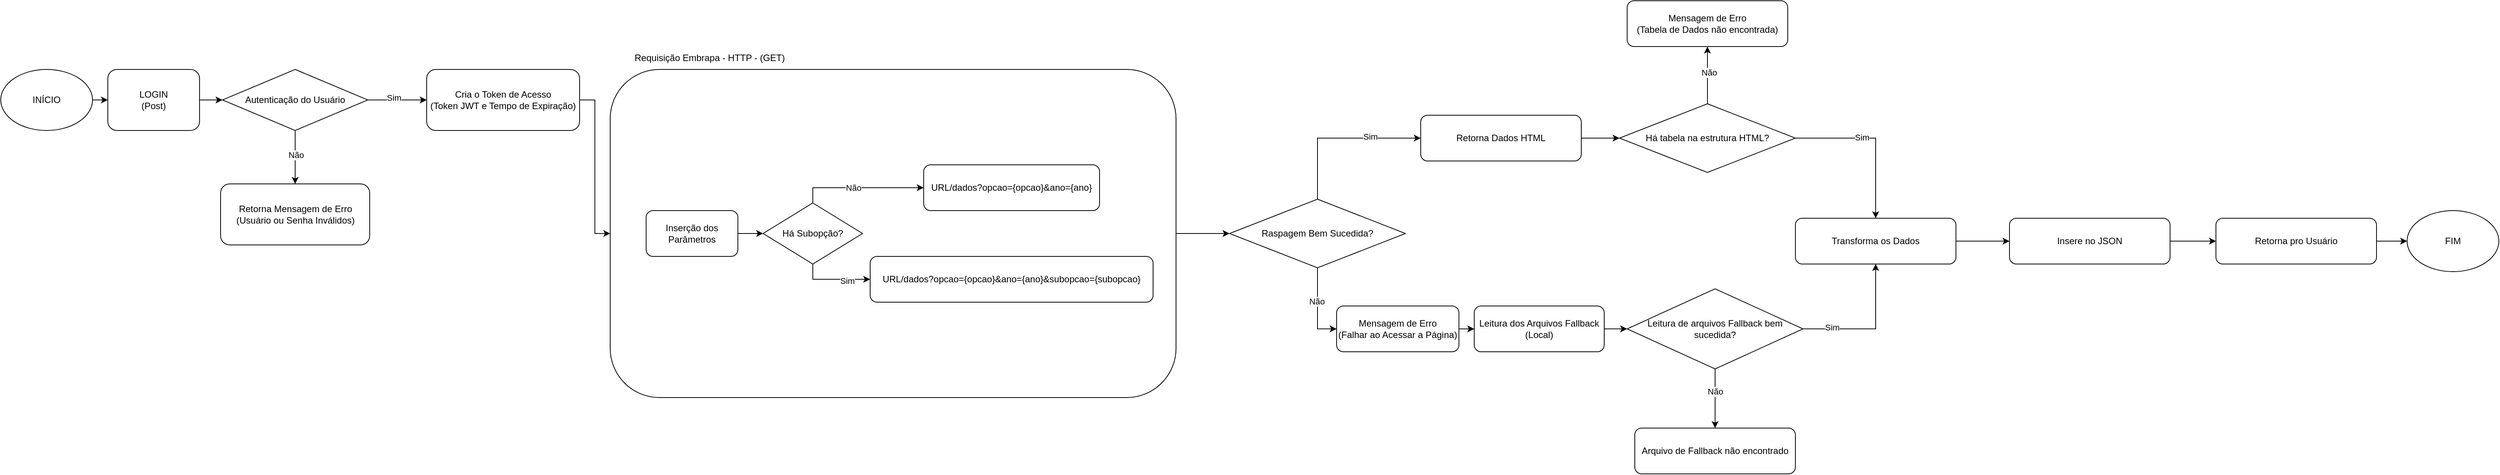 <mxfile version="27.1.1">
  <diagram name="Página-1" id="9zbxOAuhmd2wql3l8lfA">
    <mxGraphModel dx="2212" dy="766" grid="1" gridSize="10" guides="1" tooltips="1" connect="1" arrows="1" fold="1" page="1" pageScale="1" pageWidth="827" pageHeight="1169" math="0" shadow="0">
      <root>
        <mxCell id="dlvSAR8KkkH9ANsiG0du-0" />
        <mxCell id="dlvSAR8KkkH9ANsiG0du-1" parent="dlvSAR8KkkH9ANsiG0du-0" />
        <mxCell id="y_u7Q8Bb0ukC5XDt_NI_-30" style="edgeStyle=orthogonalEdgeStyle;rounded=0;orthogonalLoop=1;jettySize=auto;html=1;exitX=1;exitY=0.5;exitDx=0;exitDy=0;entryX=0;entryY=0.5;entryDx=0;entryDy=0;" parent="dlvSAR8KkkH9ANsiG0du-1" source="y_u7Q8Bb0ukC5XDt_NI_-0" target="y_u7Q8Bb0ukC5XDt_NI_-1" edge="1">
          <mxGeometry relative="1" as="geometry" />
        </mxCell>
        <mxCell id="y_u7Q8Bb0ukC5XDt_NI_-0" value="INÍCIO" style="ellipse;whiteSpace=wrap;html=1;" parent="dlvSAR8KkkH9ANsiG0du-1" vertex="1">
          <mxGeometry x="-90" y="100" width="120" height="80" as="geometry" />
        </mxCell>
        <mxCell id="y_u7Q8Bb0ukC5XDt_NI_-31" style="edgeStyle=orthogonalEdgeStyle;rounded=0;orthogonalLoop=1;jettySize=auto;html=1;exitX=1;exitY=0.5;exitDx=0;exitDy=0;" parent="dlvSAR8KkkH9ANsiG0du-1" source="y_u7Q8Bb0ukC5XDt_NI_-1" target="y_u7Q8Bb0ukC5XDt_NI_-3" edge="1">
          <mxGeometry relative="1" as="geometry" />
        </mxCell>
        <mxCell id="y_u7Q8Bb0ukC5XDt_NI_-1" value="LOGIN&lt;div&gt;(Post)&lt;/div&gt;" style="rounded=1;whiteSpace=wrap;html=1;" parent="dlvSAR8KkkH9ANsiG0du-1" vertex="1">
          <mxGeometry x="50" y="100" width="120" height="80" as="geometry" />
        </mxCell>
        <mxCell id="y_u7Q8Bb0ukC5XDt_NI_-32" style="edgeStyle=orthogonalEdgeStyle;rounded=0;orthogonalLoop=1;jettySize=auto;html=1;exitX=0.5;exitY=1;exitDx=0;exitDy=0;" parent="dlvSAR8KkkH9ANsiG0du-1" source="y_u7Q8Bb0ukC5XDt_NI_-3" target="y_u7Q8Bb0ukC5XDt_NI_-5" edge="1">
          <mxGeometry relative="1" as="geometry" />
        </mxCell>
        <mxCell id="y_u7Q8Bb0ukC5XDt_NI_-61" value="Não" style="edgeLabel;html=1;align=center;verticalAlign=middle;resizable=0;points=[];" parent="y_u7Q8Bb0ukC5XDt_NI_-32" vertex="1" connectable="0">
          <mxGeometry x="-0.091" y="1" relative="1" as="geometry">
            <mxPoint as="offset" />
          </mxGeometry>
        </mxCell>
        <mxCell id="y_u7Q8Bb0ukC5XDt_NI_-33" style="edgeStyle=orthogonalEdgeStyle;rounded=0;orthogonalLoop=1;jettySize=auto;html=1;exitX=1;exitY=0.5;exitDx=0;exitDy=0;" parent="dlvSAR8KkkH9ANsiG0du-1" source="y_u7Q8Bb0ukC5XDt_NI_-3" target="y_u7Q8Bb0ukC5XDt_NI_-4" edge="1">
          <mxGeometry relative="1" as="geometry" />
        </mxCell>
        <mxCell id="y_u7Q8Bb0ukC5XDt_NI_-62" value="Sim" style="edgeLabel;html=1;align=center;verticalAlign=middle;resizable=0;points=[];" parent="y_u7Q8Bb0ukC5XDt_NI_-33" vertex="1" connectable="0">
          <mxGeometry x="-0.112" y="3" relative="1" as="geometry">
            <mxPoint as="offset" />
          </mxGeometry>
        </mxCell>
        <mxCell id="y_u7Q8Bb0ukC5XDt_NI_-3" value="Autenticação do Usuário" style="rhombus;whiteSpace=wrap;html=1;" parent="dlvSAR8KkkH9ANsiG0du-1" vertex="1">
          <mxGeometry x="200" y="100" width="190" height="80" as="geometry" />
        </mxCell>
        <mxCell id="y_u7Q8Bb0ukC5XDt_NI_-34" style="edgeStyle=orthogonalEdgeStyle;rounded=0;orthogonalLoop=1;jettySize=auto;html=1;exitX=1;exitY=0.5;exitDx=0;exitDy=0;entryX=0;entryY=0.5;entryDx=0;entryDy=0;" parent="dlvSAR8KkkH9ANsiG0du-1" source="y_u7Q8Bb0ukC5XDt_NI_-4" target="y_u7Q8Bb0ukC5XDt_NI_-6" edge="1">
          <mxGeometry relative="1" as="geometry" />
        </mxCell>
        <mxCell id="y_u7Q8Bb0ukC5XDt_NI_-4" value="Cria o Token de Acesso&lt;div&gt;(Token JWT e Tempo de Expiração)&lt;/div&gt;" style="rounded=1;whiteSpace=wrap;html=1;" parent="dlvSAR8KkkH9ANsiG0du-1" vertex="1">
          <mxGeometry x="467" y="100" width="200" height="80" as="geometry" />
        </mxCell>
        <mxCell id="y_u7Q8Bb0ukC5XDt_NI_-5" value="Retorna Mensagem de Erro&lt;div&gt;(Usuário ou Senha Inválidos)&lt;/div&gt;" style="rounded=1;whiteSpace=wrap;html=1;" parent="dlvSAR8KkkH9ANsiG0du-1" vertex="1">
          <mxGeometry x="197.5" y="250" width="195" height="80" as="geometry" />
        </mxCell>
        <mxCell id="y_u7Q8Bb0ukC5XDt_NI_-37" style="edgeStyle=orthogonalEdgeStyle;rounded=0;orthogonalLoop=1;jettySize=auto;html=1;exitX=1;exitY=0.5;exitDx=0;exitDy=0;entryX=0;entryY=0.5;entryDx=0;entryDy=0;" parent="dlvSAR8KkkH9ANsiG0du-1" source="y_u7Q8Bb0ukC5XDt_NI_-6" target="y_u7Q8Bb0ukC5XDt_NI_-14" edge="1">
          <mxGeometry relative="1" as="geometry" />
        </mxCell>
        <mxCell id="y_u7Q8Bb0ukC5XDt_NI_-55" style="edgeStyle=orthogonalEdgeStyle;rounded=0;orthogonalLoop=1;jettySize=auto;html=1;exitX=0;exitY=0.5;exitDx=0;exitDy=0;entryX=0;entryY=0.5;entryDx=0;entryDy=0;" parent="dlvSAR8KkkH9ANsiG0du-1" source="y_u7Q8Bb0ukC5XDt_NI_-6" target="y_u7Q8Bb0ukC5XDt_NI_-9" edge="1">
          <mxGeometry relative="1" as="geometry" />
        </mxCell>
        <mxCell id="y_u7Q8Bb0ukC5XDt_NI_-56" style="edgeStyle=orthogonalEdgeStyle;rounded=0;orthogonalLoop=1;jettySize=auto;html=1;exitX=0;exitY=0.5;exitDx=0;exitDy=0;entryX=0;entryY=0.5;entryDx=0;entryDy=0;" parent="dlvSAR8KkkH9ANsiG0du-1" source="y_u7Q8Bb0ukC5XDt_NI_-6" target="y_u7Q8Bb0ukC5XDt_NI_-9" edge="1">
          <mxGeometry relative="1" as="geometry" />
        </mxCell>
        <mxCell id="y_u7Q8Bb0ukC5XDt_NI_-6" value="" style="rounded=1;whiteSpace=wrap;html=1;" parent="dlvSAR8KkkH9ANsiG0du-1" vertex="1">
          <mxGeometry x="707" y="100" width="740" height="430" as="geometry" />
        </mxCell>
        <mxCell id="y_u7Q8Bb0ukC5XDt_NI_-8" value="&lt;h1 style=&quot;margin-top: 0px;&quot;&gt;&lt;span style=&quot;font-size: 12px; font-weight: 400; text-align: center;&quot;&gt;Requisição Embrapa - HTTP -&amp;nbsp;&lt;/span&gt;&lt;span style=&quot;font-size: 12px; font-weight: 400; text-align: center; background-color: transparent; color: light-dark(rgb(0, 0, 0), rgb(255, 255, 255));&quot;&gt;(GET)&amp;nbsp;&lt;/span&gt;&lt;/h1&gt;" style="text;html=1;whiteSpace=wrap;overflow=hidden;rounded=0;" parent="dlvSAR8KkkH9ANsiG0du-1" vertex="1">
          <mxGeometry x="737" y="60" width="210" height="60" as="geometry" />
        </mxCell>
        <mxCell id="y_u7Q8Bb0ukC5XDt_NI_-40" style="edgeStyle=orthogonalEdgeStyle;rounded=0;orthogonalLoop=1;jettySize=auto;html=1;exitX=1;exitY=0.5;exitDx=0;exitDy=0;entryX=0;entryY=0.5;entryDx=0;entryDy=0;" parent="dlvSAR8KkkH9ANsiG0du-1" source="y_u7Q8Bb0ukC5XDt_NI_-9" target="y_u7Q8Bb0ukC5XDt_NI_-10" edge="1">
          <mxGeometry relative="1" as="geometry" />
        </mxCell>
        <mxCell id="y_u7Q8Bb0ukC5XDt_NI_-9" value="Inserção dos Parâmetros" style="rounded=1;whiteSpace=wrap;html=1;" parent="dlvSAR8KkkH9ANsiG0du-1" vertex="1">
          <mxGeometry x="754" y="285" width="120" height="60" as="geometry" />
        </mxCell>
        <mxCell id="y_u7Q8Bb0ukC5XDt_NI_-41" style="edgeStyle=orthogonalEdgeStyle;rounded=0;orthogonalLoop=1;jettySize=auto;html=1;exitX=0.5;exitY=1;exitDx=0;exitDy=0;entryX=0;entryY=0.5;entryDx=0;entryDy=0;" parent="dlvSAR8KkkH9ANsiG0du-1" source="y_u7Q8Bb0ukC5XDt_NI_-10" target="y_u7Q8Bb0ukC5XDt_NI_-13" edge="1">
          <mxGeometry relative="1" as="geometry" />
        </mxCell>
        <mxCell id="y_u7Q8Bb0ukC5XDt_NI_-63" value="Sim" style="edgeLabel;html=1;align=center;verticalAlign=middle;resizable=0;points=[];" parent="y_u7Q8Bb0ukC5XDt_NI_-41" vertex="1" connectable="0">
          <mxGeometry x="0.368" y="-2" relative="1" as="geometry">
            <mxPoint as="offset" />
          </mxGeometry>
        </mxCell>
        <mxCell id="y_u7Q8Bb0ukC5XDt_NI_-42" style="edgeStyle=orthogonalEdgeStyle;rounded=0;orthogonalLoop=1;jettySize=auto;html=1;exitX=0.5;exitY=0;exitDx=0;exitDy=0;" parent="dlvSAR8KkkH9ANsiG0du-1" source="y_u7Q8Bb0ukC5XDt_NI_-10" target="y_u7Q8Bb0ukC5XDt_NI_-11" edge="1">
          <mxGeometry relative="1" as="geometry" />
        </mxCell>
        <mxCell id="y_u7Q8Bb0ukC5XDt_NI_-64" value="Não" style="edgeLabel;html=1;align=center;verticalAlign=middle;resizable=0;points=[];" parent="y_u7Q8Bb0ukC5XDt_NI_-42" vertex="1" connectable="0">
          <mxGeometry x="-0.115" relative="1" as="geometry">
            <mxPoint as="offset" />
          </mxGeometry>
        </mxCell>
        <mxCell id="y_u7Q8Bb0ukC5XDt_NI_-10" value="Há Subopção?" style="rhombus;whiteSpace=wrap;html=1;" parent="dlvSAR8KkkH9ANsiG0du-1" vertex="1">
          <mxGeometry x="907" y="275" width="130" height="80" as="geometry" />
        </mxCell>
        <mxCell id="y_u7Q8Bb0ukC5XDt_NI_-11" value="&lt;div style=&quot;text-align: start;&quot;&gt;&lt;span style=&quot;background-color: transparent; color: light-dark(rgb(0, 0, 0), rgb(255, 255, 255));&quot;&gt;URL/dados?opcao={opcao}&amp;amp;ano={ano}&lt;/span&gt;&lt;/div&gt;" style="rounded=1;whiteSpace=wrap;html=1;" parent="dlvSAR8KkkH9ANsiG0du-1" vertex="1">
          <mxGeometry x="1117" y="225" width="230" height="60" as="geometry" />
        </mxCell>
        <mxCell id="y_u7Q8Bb0ukC5XDt_NI_-13" value="&lt;div style=&quot;text-align: start;&quot;&gt;&lt;span style=&quot;background-color: transparent; color: light-dark(rgb(0, 0, 0), rgb(255, 255, 255));&quot;&gt;URL/dados?opcao={opcao}&amp;amp;ano={ano}&amp;amp;subopcao={subopcao}&lt;/span&gt;&lt;/div&gt;" style="rounded=1;whiteSpace=wrap;html=1;" parent="dlvSAR8KkkH9ANsiG0du-1" vertex="1">
          <mxGeometry x="1047" y="345" width="370" height="60" as="geometry" />
        </mxCell>
        <mxCell id="y_u7Q8Bb0ukC5XDt_NI_-43" style="edgeStyle=orthogonalEdgeStyle;rounded=0;orthogonalLoop=1;jettySize=auto;html=1;exitX=0.5;exitY=1;exitDx=0;exitDy=0;entryX=0;entryY=0.5;entryDx=0;entryDy=0;" parent="dlvSAR8KkkH9ANsiG0du-1" source="y_u7Q8Bb0ukC5XDt_NI_-14" target="y_u7Q8Bb0ukC5XDt_NI_-23" edge="1">
          <mxGeometry relative="1" as="geometry" />
        </mxCell>
        <mxCell id="y_u7Q8Bb0ukC5XDt_NI_-66" value="Não" style="edgeLabel;html=1;align=center;verticalAlign=middle;resizable=0;points=[];" parent="y_u7Q8Bb0ukC5XDt_NI_-43" vertex="1" connectable="0">
          <mxGeometry x="-0.166" y="-1" relative="1" as="geometry">
            <mxPoint as="offset" />
          </mxGeometry>
        </mxCell>
        <mxCell id="y_u7Q8Bb0ukC5XDt_NI_-44" style="edgeStyle=orthogonalEdgeStyle;rounded=0;orthogonalLoop=1;jettySize=auto;html=1;exitX=0.5;exitY=0;exitDx=0;exitDy=0;entryX=0;entryY=0.5;entryDx=0;entryDy=0;" parent="dlvSAR8KkkH9ANsiG0du-1" source="y_u7Q8Bb0ukC5XDt_NI_-14" target="y_u7Q8Bb0ukC5XDt_NI_-15" edge="1">
          <mxGeometry relative="1" as="geometry" />
        </mxCell>
        <mxCell id="y_u7Q8Bb0ukC5XDt_NI_-65" value="Sim" style="edgeLabel;html=1;align=center;verticalAlign=middle;resizable=0;points=[];" parent="y_u7Q8Bb0ukC5XDt_NI_-44" vertex="1" connectable="0">
          <mxGeometry x="0.386" y="2" relative="1" as="geometry">
            <mxPoint as="offset" />
          </mxGeometry>
        </mxCell>
        <mxCell id="y_u7Q8Bb0ukC5XDt_NI_-14" value="Raspagem Bem Sucedida?" style="rhombus;whiteSpace=wrap;html=1;" parent="dlvSAR8KkkH9ANsiG0du-1" vertex="1">
          <mxGeometry x="1517" y="270" width="230" height="90" as="geometry" />
        </mxCell>
        <mxCell id="y_u7Q8Bb0ukC5XDt_NI_-50" style="edgeStyle=orthogonalEdgeStyle;rounded=0;orthogonalLoop=1;jettySize=auto;html=1;exitX=1;exitY=0.5;exitDx=0;exitDy=0;entryX=0;entryY=0.5;entryDx=0;entryDy=0;" parent="dlvSAR8KkkH9ANsiG0du-1" source="y_u7Q8Bb0ukC5XDt_NI_-15" target="y_u7Q8Bb0ukC5XDt_NI_-24" edge="1">
          <mxGeometry relative="1" as="geometry" />
        </mxCell>
        <mxCell id="y_u7Q8Bb0ukC5XDt_NI_-15" value="Retorna Dados HTML" style="rounded=1;whiteSpace=wrap;html=1;" parent="dlvSAR8KkkH9ANsiG0du-1" vertex="1">
          <mxGeometry x="1767" y="160" width="210" height="60" as="geometry" />
        </mxCell>
        <mxCell id="y_u7Q8Bb0ukC5XDt_NI_-51" style="edgeStyle=orthogonalEdgeStyle;rounded=0;orthogonalLoop=1;jettySize=auto;html=1;exitX=1;exitY=0.5;exitDx=0;exitDy=0;entryX=0;entryY=0.5;entryDx=0;entryDy=0;" parent="dlvSAR8KkkH9ANsiG0du-1" source="y_u7Q8Bb0ukC5XDt_NI_-17" target="y_u7Q8Bb0ukC5XDt_NI_-18" edge="1">
          <mxGeometry relative="1" as="geometry" />
        </mxCell>
        <mxCell id="y_u7Q8Bb0ukC5XDt_NI_-17" value="Transforma os Dados" style="rounded=1;whiteSpace=wrap;html=1;" parent="dlvSAR8KkkH9ANsiG0du-1" vertex="1">
          <mxGeometry x="2257" y="295" width="210" height="60" as="geometry" />
        </mxCell>
        <mxCell id="y_u7Q8Bb0ukC5XDt_NI_-52" style="edgeStyle=orthogonalEdgeStyle;rounded=0;orthogonalLoop=1;jettySize=auto;html=1;exitX=1;exitY=0.5;exitDx=0;exitDy=0;entryX=0;entryY=0.5;entryDx=0;entryDy=0;" parent="dlvSAR8KkkH9ANsiG0du-1" source="y_u7Q8Bb0ukC5XDt_NI_-18" target="y_u7Q8Bb0ukC5XDt_NI_-29" edge="1">
          <mxGeometry relative="1" as="geometry" />
        </mxCell>
        <mxCell id="y_u7Q8Bb0ukC5XDt_NI_-18" value="Insere no JSON" style="rounded=1;whiteSpace=wrap;html=1;" parent="dlvSAR8KkkH9ANsiG0du-1" vertex="1">
          <mxGeometry x="2537" y="295" width="210" height="60" as="geometry" />
        </mxCell>
        <mxCell id="y_u7Q8Bb0ukC5XDt_NI_-58" style="edgeStyle=orthogonalEdgeStyle;rounded=0;orthogonalLoop=1;jettySize=auto;html=1;exitX=1;exitY=0.5;exitDx=0;exitDy=0;entryX=0;entryY=0.5;entryDx=0;entryDy=0;" parent="dlvSAR8KkkH9ANsiG0du-1" source="y_u7Q8Bb0ukC5XDt_NI_-23" target="y_u7Q8Bb0ukC5XDt_NI_-57" edge="1">
          <mxGeometry relative="1" as="geometry" />
        </mxCell>
        <mxCell id="y_u7Q8Bb0ukC5XDt_NI_-23" value="Mensagem de Erro&lt;div&gt;(Falhar ao Acessar a Página)&lt;/div&gt;" style="rounded=1;whiteSpace=wrap;html=1;" parent="dlvSAR8KkkH9ANsiG0du-1" vertex="1">
          <mxGeometry x="1657" y="410" width="160" height="60" as="geometry" />
        </mxCell>
        <mxCell id="y_u7Q8Bb0ukC5XDt_NI_-48" style="edgeStyle=orthogonalEdgeStyle;rounded=0;orthogonalLoop=1;jettySize=auto;html=1;exitX=1;exitY=0.5;exitDx=0;exitDy=0;" parent="dlvSAR8KkkH9ANsiG0du-1" source="y_u7Q8Bb0ukC5XDt_NI_-24" target="y_u7Q8Bb0ukC5XDt_NI_-17" edge="1">
          <mxGeometry relative="1" as="geometry" />
        </mxCell>
        <mxCell id="y_u7Q8Bb0ukC5XDt_NI_-70" value="Sim" style="edgeLabel;html=1;align=center;verticalAlign=middle;resizable=0;points=[];" parent="y_u7Q8Bb0ukC5XDt_NI_-48" vertex="1" connectable="0">
          <mxGeometry x="-0.17" y="1" relative="1" as="geometry">
            <mxPoint as="offset" />
          </mxGeometry>
        </mxCell>
        <mxCell id="y_u7Q8Bb0ukC5XDt_NI_-49" style="edgeStyle=orthogonalEdgeStyle;rounded=0;orthogonalLoop=1;jettySize=auto;html=1;exitX=0.5;exitY=0;exitDx=0;exitDy=0;entryX=0.5;entryY=1;entryDx=0;entryDy=0;" parent="dlvSAR8KkkH9ANsiG0du-1" source="y_u7Q8Bb0ukC5XDt_NI_-24" target="y_u7Q8Bb0ukC5XDt_NI_-25" edge="1">
          <mxGeometry relative="1" as="geometry" />
        </mxCell>
        <mxCell id="y_u7Q8Bb0ukC5XDt_NI_-69" value="Não" style="edgeLabel;html=1;align=center;verticalAlign=middle;resizable=0;points=[];" parent="y_u7Q8Bb0ukC5XDt_NI_-49" vertex="1" connectable="0">
          <mxGeometry x="0.099" y="-2" relative="1" as="geometry">
            <mxPoint as="offset" />
          </mxGeometry>
        </mxCell>
        <mxCell id="y_u7Q8Bb0ukC5XDt_NI_-24" value="Há tabela na estrutura HTML?" style="rhombus;whiteSpace=wrap;html=1;" parent="dlvSAR8KkkH9ANsiG0du-1" vertex="1">
          <mxGeometry x="2027" y="145" width="230" height="90" as="geometry" />
        </mxCell>
        <mxCell id="y_u7Q8Bb0ukC5XDt_NI_-25" value="Mensagem de Erro&lt;div&gt;(Tabela de Dados não encontrada)&lt;/div&gt;" style="rounded=1;whiteSpace=wrap;html=1;" parent="dlvSAR8KkkH9ANsiG0du-1" vertex="1">
          <mxGeometry x="2037" y="10" width="210" height="60" as="geometry" />
        </mxCell>
        <mxCell id="y_u7Q8Bb0ukC5XDt_NI_-46" style="edgeStyle=orthogonalEdgeStyle;rounded=0;orthogonalLoop=1;jettySize=auto;html=1;exitX=0.5;exitY=1;exitDx=0;exitDy=0;entryX=0.5;entryY=0;entryDx=0;entryDy=0;" parent="dlvSAR8KkkH9ANsiG0du-1" source="y_u7Q8Bb0ukC5XDt_NI_-27" target="y_u7Q8Bb0ukC5XDt_NI_-28" edge="1">
          <mxGeometry relative="1" as="geometry" />
        </mxCell>
        <mxCell id="y_u7Q8Bb0ukC5XDt_NI_-67" value="Não" style="edgeLabel;html=1;align=center;verticalAlign=middle;resizable=0;points=[];" parent="y_u7Q8Bb0ukC5XDt_NI_-46" vertex="1" connectable="0">
          <mxGeometry x="-0.234" relative="1" as="geometry">
            <mxPoint as="offset" />
          </mxGeometry>
        </mxCell>
        <mxCell id="y_u7Q8Bb0ukC5XDt_NI_-47" style="edgeStyle=orthogonalEdgeStyle;rounded=0;orthogonalLoop=1;jettySize=auto;html=1;exitX=1;exitY=0.5;exitDx=0;exitDy=0;entryX=0.5;entryY=1;entryDx=0;entryDy=0;" parent="dlvSAR8KkkH9ANsiG0du-1" source="y_u7Q8Bb0ukC5XDt_NI_-27" target="y_u7Q8Bb0ukC5XDt_NI_-17" edge="1">
          <mxGeometry relative="1" as="geometry" />
        </mxCell>
        <mxCell id="y_u7Q8Bb0ukC5XDt_NI_-68" value="Sim" style="edgeLabel;html=1;align=center;verticalAlign=middle;resizable=0;points=[];" parent="y_u7Q8Bb0ukC5XDt_NI_-47" vertex="1" connectable="0">
          <mxGeometry x="-0.578" y="2" relative="1" as="geometry">
            <mxPoint as="offset" />
          </mxGeometry>
        </mxCell>
        <mxCell id="y_u7Q8Bb0ukC5XDt_NI_-27" value="Leitura de arquivos Fallback bem sucedida?" style="rhombus;whiteSpace=wrap;html=1;" parent="dlvSAR8KkkH9ANsiG0du-1" vertex="1">
          <mxGeometry x="2037" y="387.5" width="230" height="105" as="geometry" />
        </mxCell>
        <mxCell id="y_u7Q8Bb0ukC5XDt_NI_-28" value="Arquivo de Fallback não encontrado" style="rounded=1;whiteSpace=wrap;html=1;" parent="dlvSAR8KkkH9ANsiG0du-1" vertex="1">
          <mxGeometry x="2047" y="570" width="210" height="60" as="geometry" />
        </mxCell>
        <mxCell id="y_u7Q8Bb0ukC5XDt_NI_-54" style="edgeStyle=orthogonalEdgeStyle;rounded=0;orthogonalLoop=1;jettySize=auto;html=1;exitX=1;exitY=0.5;exitDx=0;exitDy=0;entryX=0;entryY=0.5;entryDx=0;entryDy=0;" parent="dlvSAR8KkkH9ANsiG0du-1" source="y_u7Q8Bb0ukC5XDt_NI_-29" target="y_u7Q8Bb0ukC5XDt_NI_-53" edge="1">
          <mxGeometry relative="1" as="geometry" />
        </mxCell>
        <mxCell id="y_u7Q8Bb0ukC5XDt_NI_-29" value="Retorna pro Usuário" style="rounded=1;whiteSpace=wrap;html=1;" parent="dlvSAR8KkkH9ANsiG0du-1" vertex="1">
          <mxGeometry x="2807" y="295" width="210" height="60" as="geometry" />
        </mxCell>
        <mxCell id="y_u7Q8Bb0ukC5XDt_NI_-53" value="FIM" style="ellipse;whiteSpace=wrap;html=1;" parent="dlvSAR8KkkH9ANsiG0du-1" vertex="1">
          <mxGeometry x="3057" y="285" width="120" height="80" as="geometry" />
        </mxCell>
        <mxCell id="y_u7Q8Bb0ukC5XDt_NI_-59" style="edgeStyle=orthogonalEdgeStyle;rounded=0;orthogonalLoop=1;jettySize=auto;html=1;exitX=1;exitY=0.5;exitDx=0;exitDy=0;entryX=0;entryY=0.5;entryDx=0;entryDy=0;" parent="dlvSAR8KkkH9ANsiG0du-1" source="y_u7Q8Bb0ukC5XDt_NI_-57" target="y_u7Q8Bb0ukC5XDt_NI_-27" edge="1">
          <mxGeometry relative="1" as="geometry" />
        </mxCell>
        <mxCell id="y_u7Q8Bb0ukC5XDt_NI_-57" value="Leitura dos Arquivos Fallback (Local)" style="rounded=1;whiteSpace=wrap;html=1;" parent="dlvSAR8KkkH9ANsiG0du-1" vertex="1">
          <mxGeometry x="1837" y="410" width="170" height="60" as="geometry" />
        </mxCell>
      </root>
    </mxGraphModel>
  </diagram>
</mxfile>
